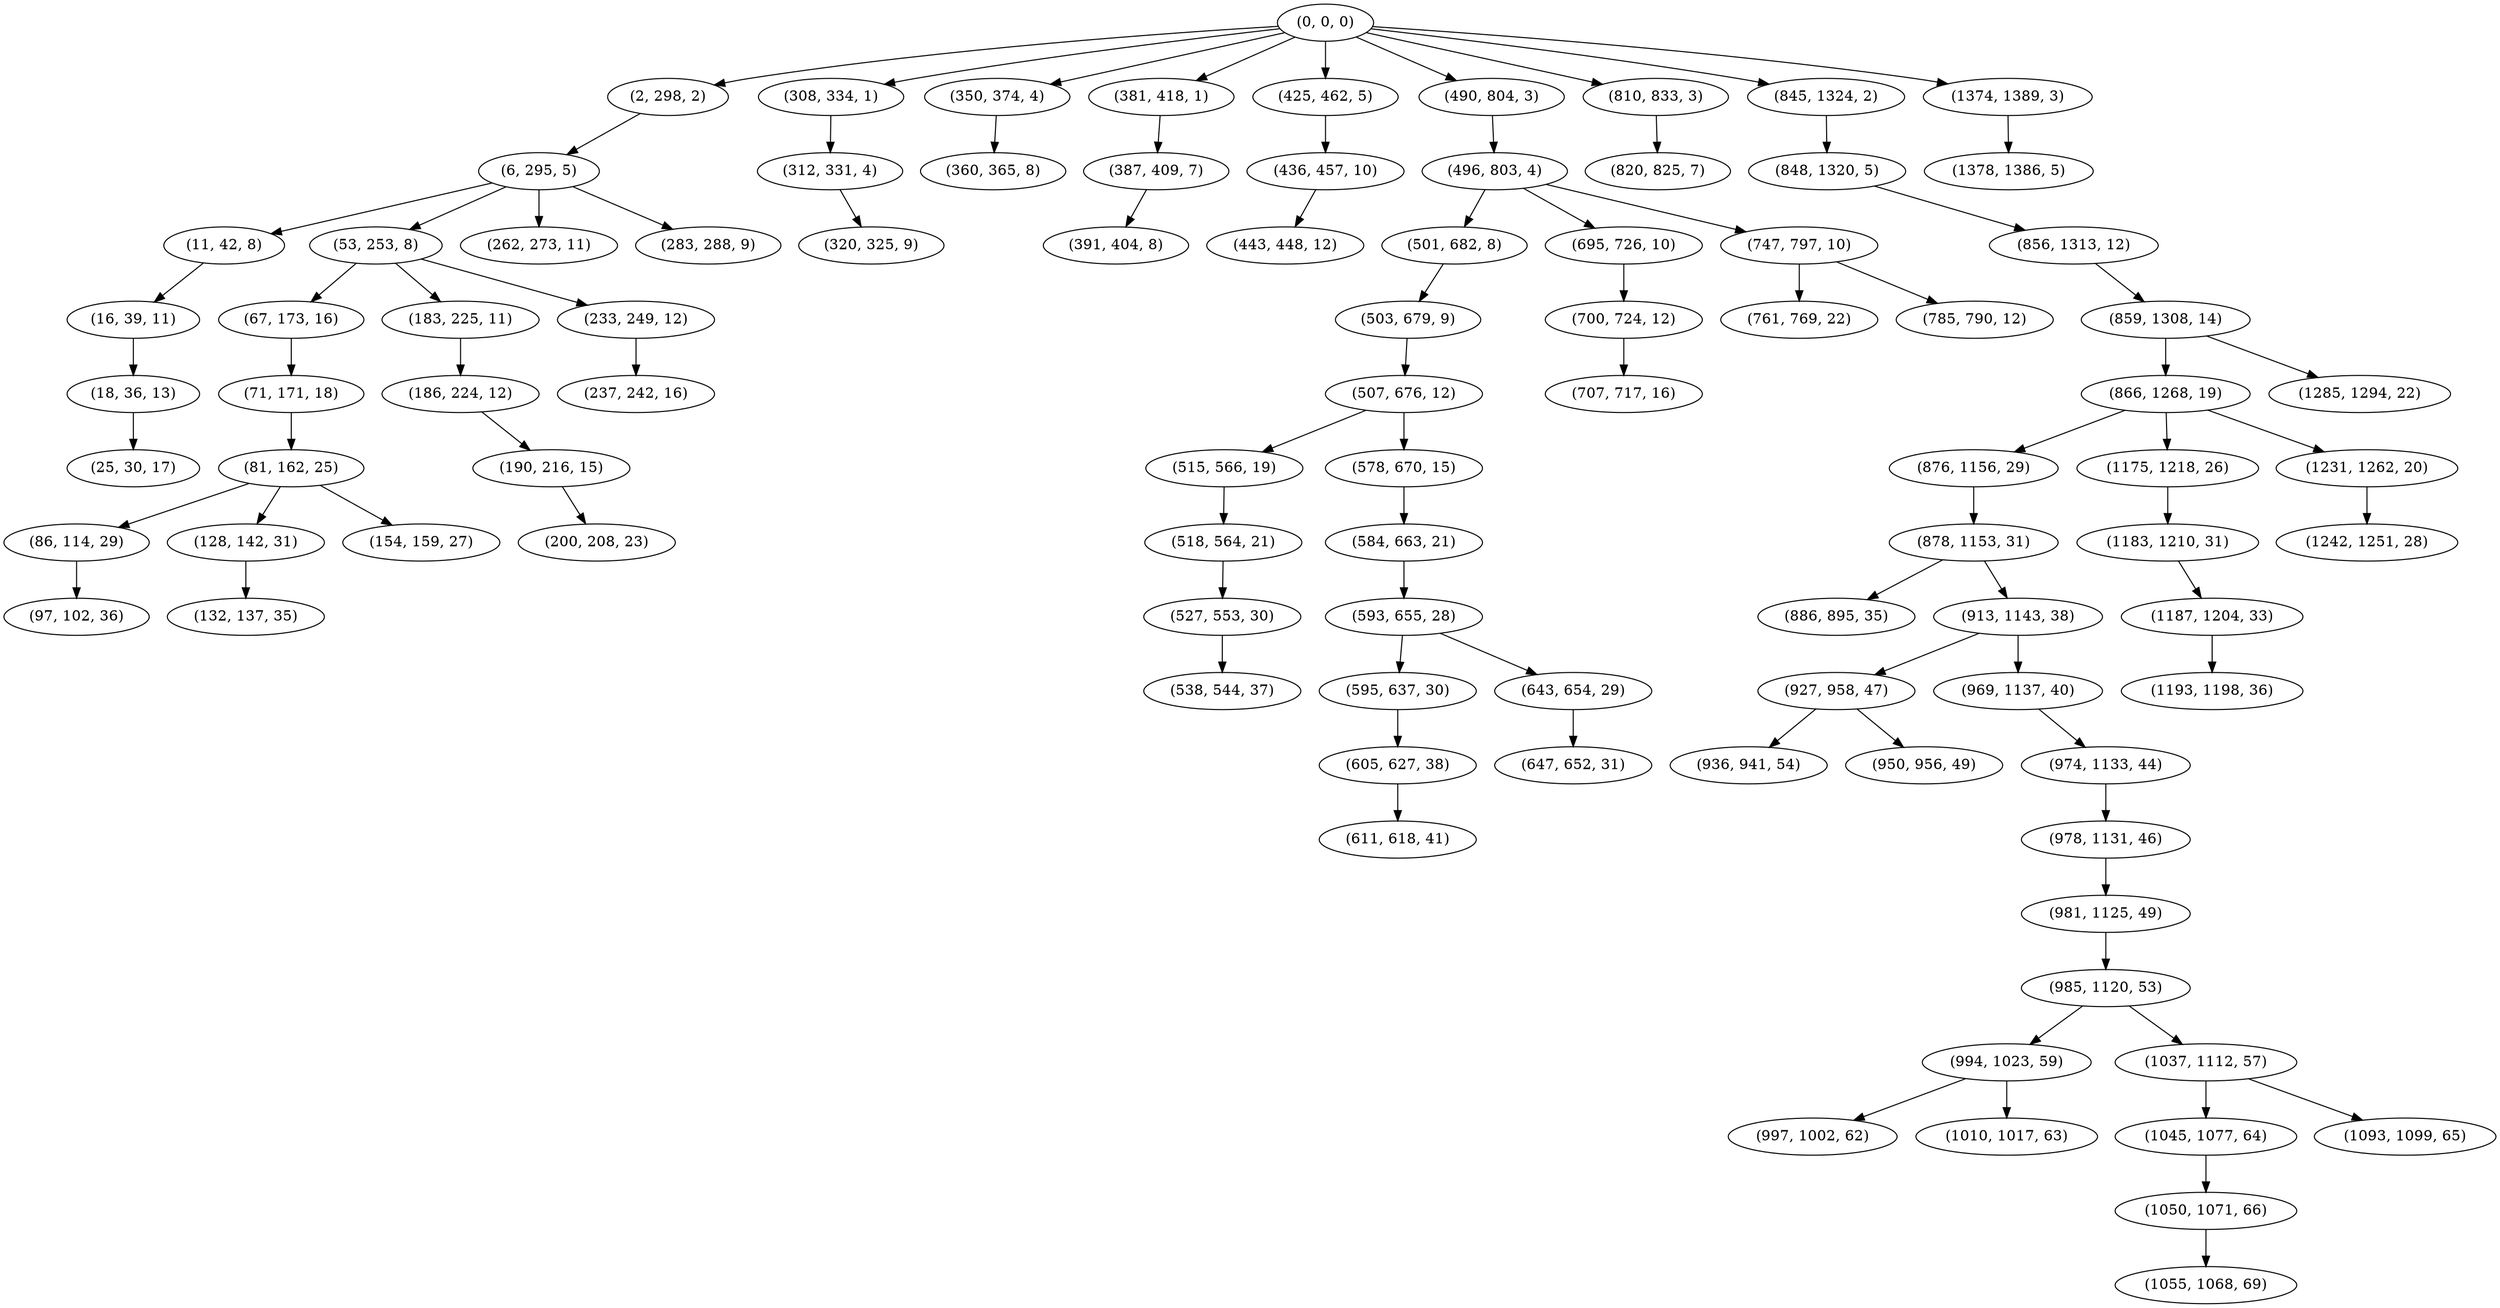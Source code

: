 digraph tree {
    "(0, 0, 0)";
    "(2, 298, 2)";
    "(6, 295, 5)";
    "(11, 42, 8)";
    "(16, 39, 11)";
    "(18, 36, 13)";
    "(25, 30, 17)";
    "(53, 253, 8)";
    "(67, 173, 16)";
    "(71, 171, 18)";
    "(81, 162, 25)";
    "(86, 114, 29)";
    "(97, 102, 36)";
    "(128, 142, 31)";
    "(132, 137, 35)";
    "(154, 159, 27)";
    "(183, 225, 11)";
    "(186, 224, 12)";
    "(190, 216, 15)";
    "(200, 208, 23)";
    "(233, 249, 12)";
    "(237, 242, 16)";
    "(262, 273, 11)";
    "(283, 288, 9)";
    "(308, 334, 1)";
    "(312, 331, 4)";
    "(320, 325, 9)";
    "(350, 374, 4)";
    "(360, 365, 8)";
    "(381, 418, 1)";
    "(387, 409, 7)";
    "(391, 404, 8)";
    "(425, 462, 5)";
    "(436, 457, 10)";
    "(443, 448, 12)";
    "(490, 804, 3)";
    "(496, 803, 4)";
    "(501, 682, 8)";
    "(503, 679, 9)";
    "(507, 676, 12)";
    "(515, 566, 19)";
    "(518, 564, 21)";
    "(527, 553, 30)";
    "(538, 544, 37)";
    "(578, 670, 15)";
    "(584, 663, 21)";
    "(593, 655, 28)";
    "(595, 637, 30)";
    "(605, 627, 38)";
    "(611, 618, 41)";
    "(643, 654, 29)";
    "(647, 652, 31)";
    "(695, 726, 10)";
    "(700, 724, 12)";
    "(707, 717, 16)";
    "(747, 797, 10)";
    "(761, 769, 22)";
    "(785, 790, 12)";
    "(810, 833, 3)";
    "(820, 825, 7)";
    "(845, 1324, 2)";
    "(848, 1320, 5)";
    "(856, 1313, 12)";
    "(859, 1308, 14)";
    "(866, 1268, 19)";
    "(876, 1156, 29)";
    "(878, 1153, 31)";
    "(886, 895, 35)";
    "(913, 1143, 38)";
    "(927, 958, 47)";
    "(936, 941, 54)";
    "(950, 956, 49)";
    "(969, 1137, 40)";
    "(974, 1133, 44)";
    "(978, 1131, 46)";
    "(981, 1125, 49)";
    "(985, 1120, 53)";
    "(994, 1023, 59)";
    "(997, 1002, 62)";
    "(1010, 1017, 63)";
    "(1037, 1112, 57)";
    "(1045, 1077, 64)";
    "(1050, 1071, 66)";
    "(1055, 1068, 69)";
    "(1093, 1099, 65)";
    "(1175, 1218, 26)";
    "(1183, 1210, 31)";
    "(1187, 1204, 33)";
    "(1193, 1198, 36)";
    "(1231, 1262, 20)";
    "(1242, 1251, 28)";
    "(1285, 1294, 22)";
    "(1374, 1389, 3)";
    "(1378, 1386, 5)";
    "(0, 0, 0)" -> "(2, 298, 2)";
    "(0, 0, 0)" -> "(308, 334, 1)";
    "(0, 0, 0)" -> "(350, 374, 4)";
    "(0, 0, 0)" -> "(381, 418, 1)";
    "(0, 0, 0)" -> "(425, 462, 5)";
    "(0, 0, 0)" -> "(490, 804, 3)";
    "(0, 0, 0)" -> "(810, 833, 3)";
    "(0, 0, 0)" -> "(845, 1324, 2)";
    "(0, 0, 0)" -> "(1374, 1389, 3)";
    "(2, 298, 2)" -> "(6, 295, 5)";
    "(6, 295, 5)" -> "(11, 42, 8)";
    "(6, 295, 5)" -> "(53, 253, 8)";
    "(6, 295, 5)" -> "(262, 273, 11)";
    "(6, 295, 5)" -> "(283, 288, 9)";
    "(11, 42, 8)" -> "(16, 39, 11)";
    "(16, 39, 11)" -> "(18, 36, 13)";
    "(18, 36, 13)" -> "(25, 30, 17)";
    "(53, 253, 8)" -> "(67, 173, 16)";
    "(53, 253, 8)" -> "(183, 225, 11)";
    "(53, 253, 8)" -> "(233, 249, 12)";
    "(67, 173, 16)" -> "(71, 171, 18)";
    "(71, 171, 18)" -> "(81, 162, 25)";
    "(81, 162, 25)" -> "(86, 114, 29)";
    "(81, 162, 25)" -> "(128, 142, 31)";
    "(81, 162, 25)" -> "(154, 159, 27)";
    "(86, 114, 29)" -> "(97, 102, 36)";
    "(128, 142, 31)" -> "(132, 137, 35)";
    "(183, 225, 11)" -> "(186, 224, 12)";
    "(186, 224, 12)" -> "(190, 216, 15)";
    "(190, 216, 15)" -> "(200, 208, 23)";
    "(233, 249, 12)" -> "(237, 242, 16)";
    "(308, 334, 1)" -> "(312, 331, 4)";
    "(312, 331, 4)" -> "(320, 325, 9)";
    "(350, 374, 4)" -> "(360, 365, 8)";
    "(381, 418, 1)" -> "(387, 409, 7)";
    "(387, 409, 7)" -> "(391, 404, 8)";
    "(425, 462, 5)" -> "(436, 457, 10)";
    "(436, 457, 10)" -> "(443, 448, 12)";
    "(490, 804, 3)" -> "(496, 803, 4)";
    "(496, 803, 4)" -> "(501, 682, 8)";
    "(496, 803, 4)" -> "(695, 726, 10)";
    "(496, 803, 4)" -> "(747, 797, 10)";
    "(501, 682, 8)" -> "(503, 679, 9)";
    "(503, 679, 9)" -> "(507, 676, 12)";
    "(507, 676, 12)" -> "(515, 566, 19)";
    "(507, 676, 12)" -> "(578, 670, 15)";
    "(515, 566, 19)" -> "(518, 564, 21)";
    "(518, 564, 21)" -> "(527, 553, 30)";
    "(527, 553, 30)" -> "(538, 544, 37)";
    "(578, 670, 15)" -> "(584, 663, 21)";
    "(584, 663, 21)" -> "(593, 655, 28)";
    "(593, 655, 28)" -> "(595, 637, 30)";
    "(593, 655, 28)" -> "(643, 654, 29)";
    "(595, 637, 30)" -> "(605, 627, 38)";
    "(605, 627, 38)" -> "(611, 618, 41)";
    "(643, 654, 29)" -> "(647, 652, 31)";
    "(695, 726, 10)" -> "(700, 724, 12)";
    "(700, 724, 12)" -> "(707, 717, 16)";
    "(747, 797, 10)" -> "(761, 769, 22)";
    "(747, 797, 10)" -> "(785, 790, 12)";
    "(810, 833, 3)" -> "(820, 825, 7)";
    "(845, 1324, 2)" -> "(848, 1320, 5)";
    "(848, 1320, 5)" -> "(856, 1313, 12)";
    "(856, 1313, 12)" -> "(859, 1308, 14)";
    "(859, 1308, 14)" -> "(866, 1268, 19)";
    "(859, 1308, 14)" -> "(1285, 1294, 22)";
    "(866, 1268, 19)" -> "(876, 1156, 29)";
    "(866, 1268, 19)" -> "(1175, 1218, 26)";
    "(866, 1268, 19)" -> "(1231, 1262, 20)";
    "(876, 1156, 29)" -> "(878, 1153, 31)";
    "(878, 1153, 31)" -> "(886, 895, 35)";
    "(878, 1153, 31)" -> "(913, 1143, 38)";
    "(913, 1143, 38)" -> "(927, 958, 47)";
    "(913, 1143, 38)" -> "(969, 1137, 40)";
    "(927, 958, 47)" -> "(936, 941, 54)";
    "(927, 958, 47)" -> "(950, 956, 49)";
    "(969, 1137, 40)" -> "(974, 1133, 44)";
    "(974, 1133, 44)" -> "(978, 1131, 46)";
    "(978, 1131, 46)" -> "(981, 1125, 49)";
    "(981, 1125, 49)" -> "(985, 1120, 53)";
    "(985, 1120, 53)" -> "(994, 1023, 59)";
    "(985, 1120, 53)" -> "(1037, 1112, 57)";
    "(994, 1023, 59)" -> "(997, 1002, 62)";
    "(994, 1023, 59)" -> "(1010, 1017, 63)";
    "(1037, 1112, 57)" -> "(1045, 1077, 64)";
    "(1037, 1112, 57)" -> "(1093, 1099, 65)";
    "(1045, 1077, 64)" -> "(1050, 1071, 66)";
    "(1050, 1071, 66)" -> "(1055, 1068, 69)";
    "(1175, 1218, 26)" -> "(1183, 1210, 31)";
    "(1183, 1210, 31)" -> "(1187, 1204, 33)";
    "(1187, 1204, 33)" -> "(1193, 1198, 36)";
    "(1231, 1262, 20)" -> "(1242, 1251, 28)";
    "(1374, 1389, 3)" -> "(1378, 1386, 5)";
}
